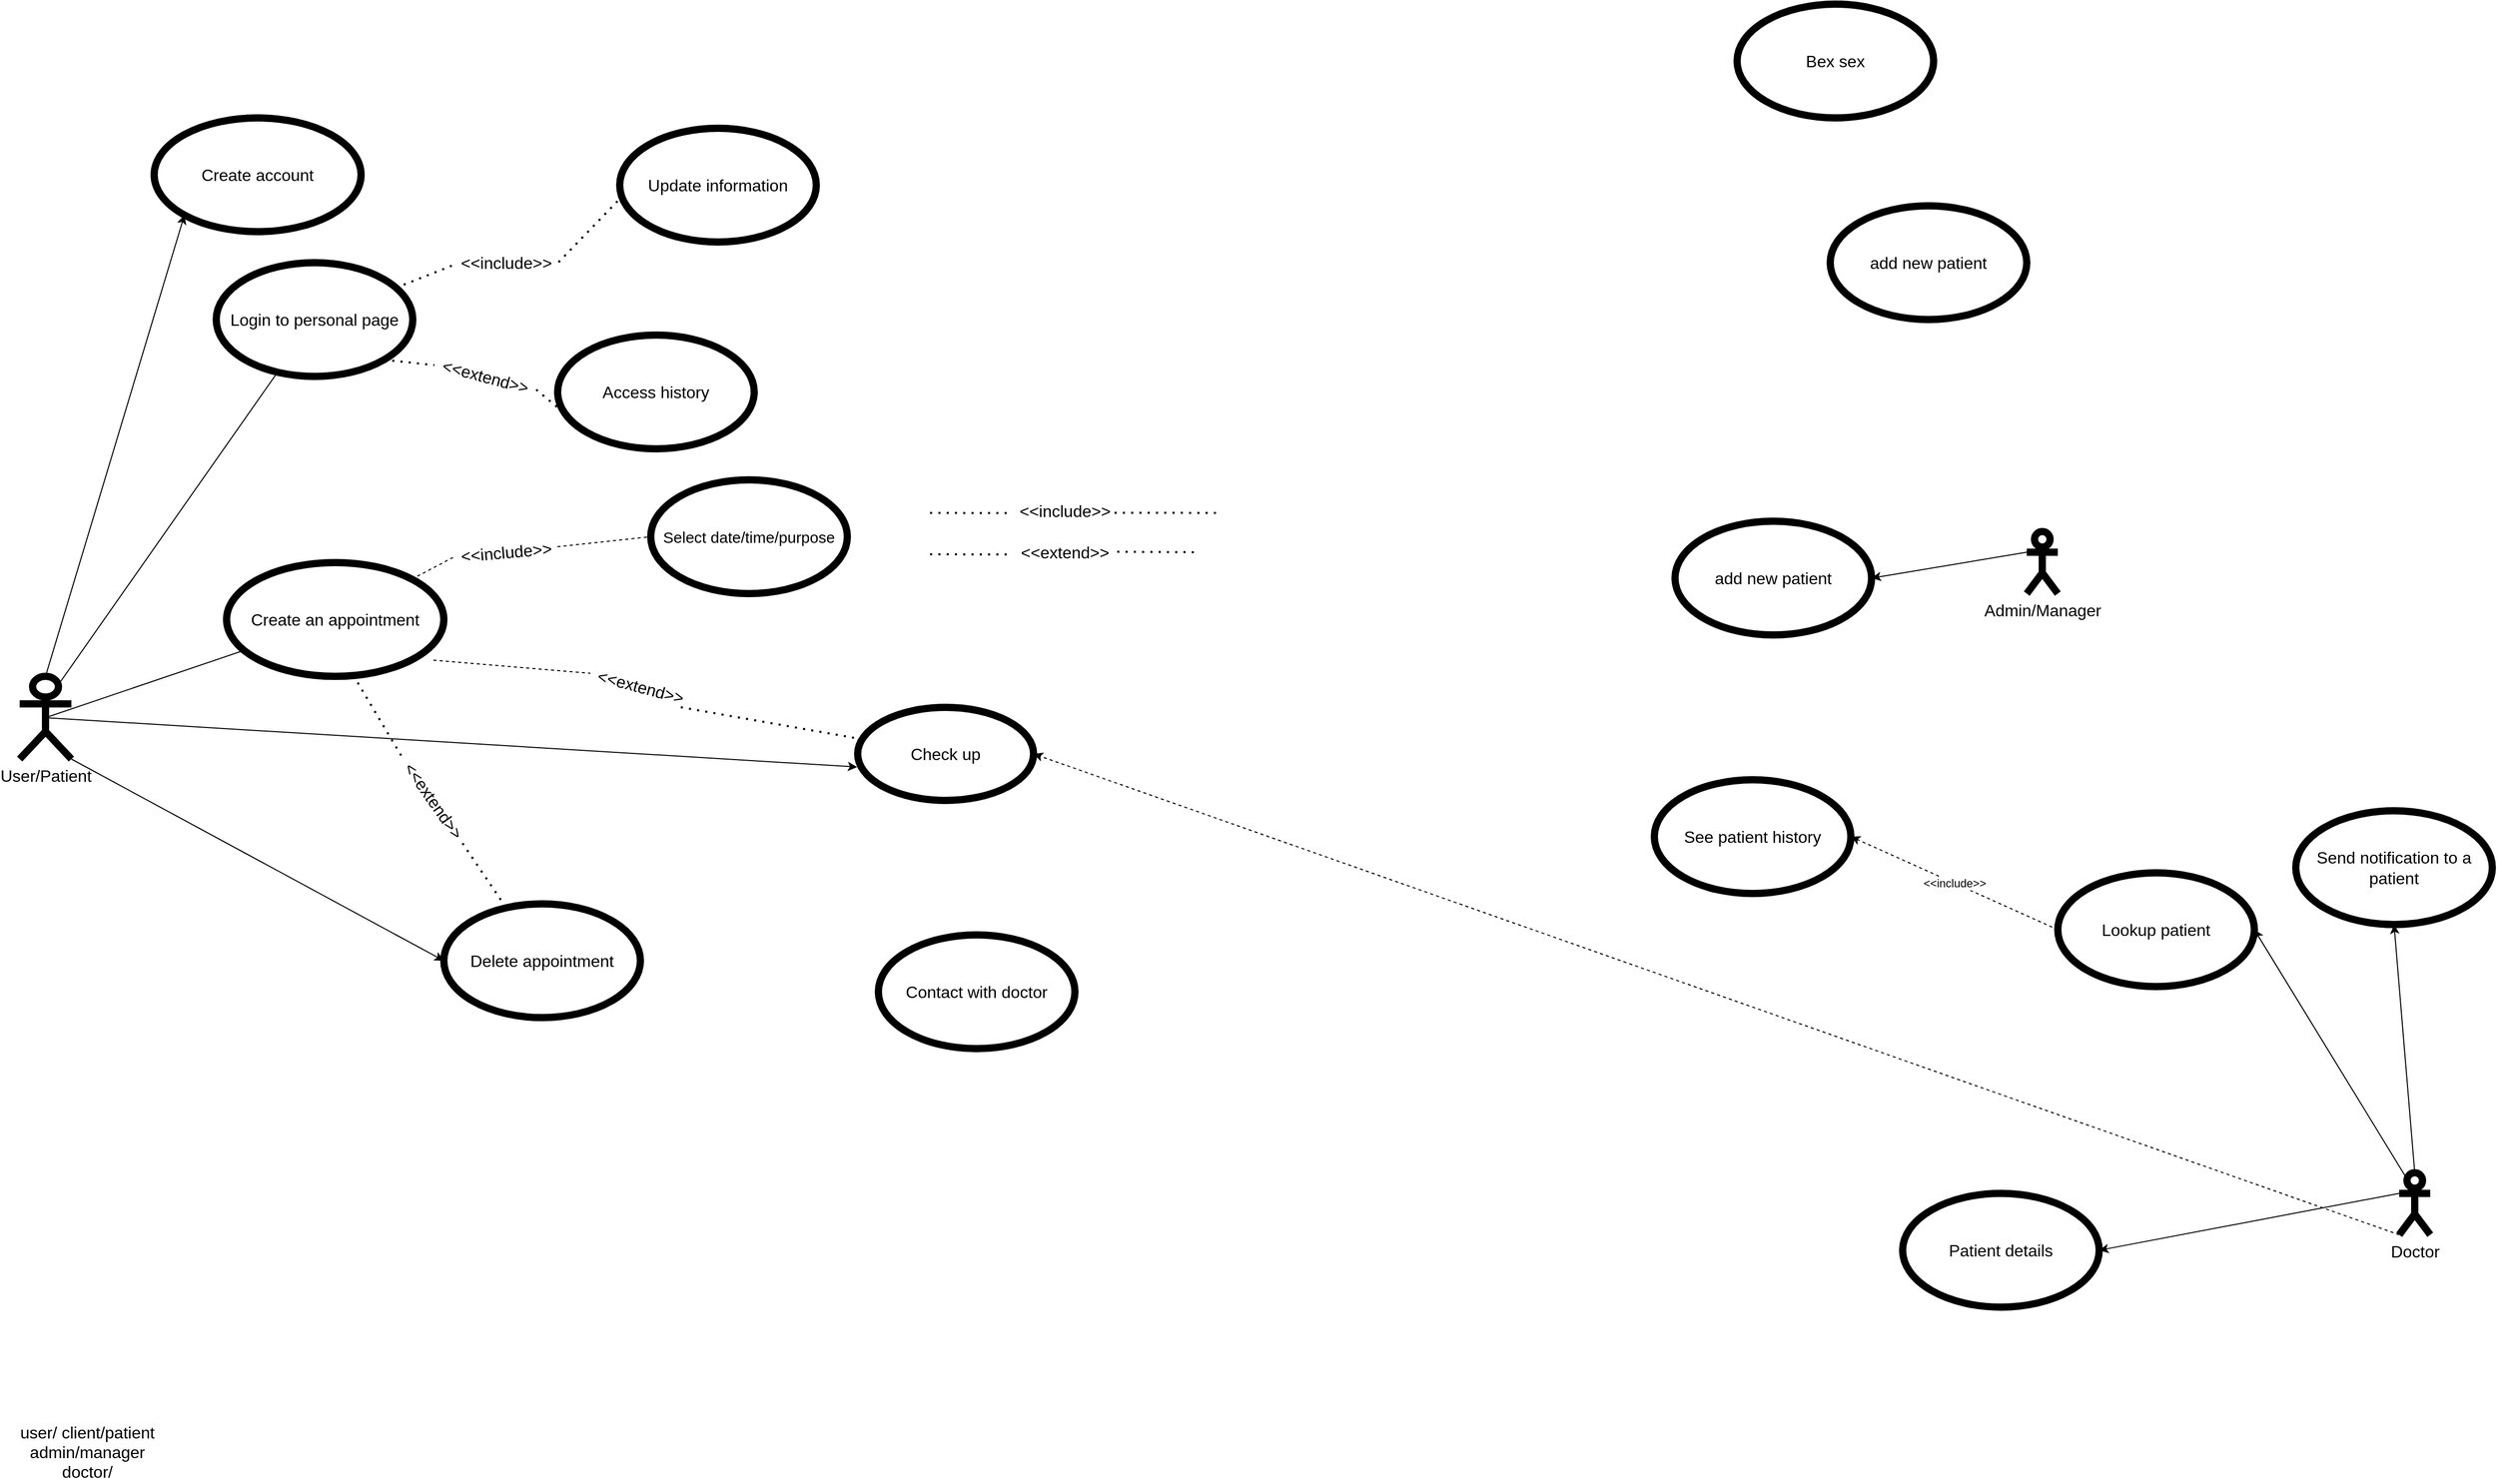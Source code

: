 <mxfile>
    <diagram id="K2-sKBXHWjVMKEcbc7tX" name="Page-1">
        <mxGraphModel dx="1223" dy="2157" grid="1" gridSize="10" guides="1" tooltips="1" connect="1" arrows="1" fold="1" page="1" pageScale="1" pageWidth="1600" pageHeight="1200" math="0" shadow="0">
            <root>
                <mxCell id="0"/>
                <mxCell id="1" parent="0"/>
                <mxCell id="7" value="&lt;font style=&quot;font-size: 16px&quot;&gt;Create account&lt;/font&gt;" style="ellipse;whiteSpace=wrap;html=1;fontSize=15;strokeWidth=7;" parent="1" vertex="1">
                    <mxGeometry x="190" y="-230" width="200" height="110" as="geometry"/>
                </mxCell>
                <mxCell id="9" value="&lt;font style=&quot;font-size: 16px&quot;&gt;Delete appointment&lt;/font&gt;" style="ellipse;whiteSpace=wrap;html=1;fontSize=15;strokeWidth=7;" parent="1" vertex="1">
                    <mxGeometry x="470" y="530" width="190" height="110" as="geometry"/>
                </mxCell>
                <mxCell id="11" value="&lt;font style=&quot;font-size: 16px&quot;&gt;Patient details&lt;/font&gt;" style="ellipse;whiteSpace=wrap;html=1;fontSize=15;strokeWidth=7;" parent="1" vertex="1">
                    <mxGeometry x="1880" y="810" width="190" height="110" as="geometry"/>
                </mxCell>
                <mxCell id="12" value="user/ client/patient&lt;br&gt;admin/manager&lt;br&gt;doctor/" style="text;html=1;align=center;verticalAlign=middle;resizable=0;points=[];autosize=1;strokeColor=none;fillColor=none;fontSize=16;" parent="1" vertex="1">
                    <mxGeometry x="50" y="1030" width="150" height="60" as="geometry"/>
                </mxCell>
                <mxCell id="13" value="User/Patient" style="shape=umlActor;verticalLabelPosition=bottom;verticalAlign=top;html=1;outlineConnect=0;fontSize=16;strokeWidth=7;" parent="1" vertex="1">
                    <mxGeometry x="60" y="310" width="50" height="80" as="geometry"/>
                </mxCell>
                <mxCell id="28" style="edgeStyle=none;html=1;exitX=0;exitY=0.333;exitDx=0;exitDy=0;exitPerimeter=0;entryX=1;entryY=0.5;entryDx=0;entryDy=0;" parent="1" source="14" target="11" edge="1">
                    <mxGeometry relative="1" as="geometry"/>
                </mxCell>
                <mxCell id="37" style="edgeStyle=none;html=1;exitX=0.25;exitY=0.1;exitDx=0;exitDy=0;exitPerimeter=0;entryX=1;entryY=0.5;entryDx=0;entryDy=0;" parent="1" source="14" target="36" edge="1">
                    <mxGeometry relative="1" as="geometry"/>
                </mxCell>
                <mxCell id="39" style="edgeStyle=none;html=1;exitX=0.5;exitY=0;exitDx=0;exitDy=0;exitPerimeter=0;entryX=0.5;entryY=1;entryDx=0;entryDy=0;" parent="1" source="14" target="38" edge="1">
                    <mxGeometry relative="1" as="geometry"/>
                </mxCell>
                <mxCell id="73" style="edgeStyle=none;html=1;exitX=0;exitY=1;exitDx=0;exitDy=0;exitPerimeter=0;entryX=1;entryY=0.5;entryDx=0;entryDy=0;dashed=1;strokeColor=default;strokeWidth=1;" parent="1" source="14" target="43" edge="1">
                    <mxGeometry relative="1" as="geometry"/>
                </mxCell>
                <mxCell id="14" value="Doctor" style="shape=umlActor;verticalLabelPosition=bottom;verticalAlign=top;html=1;outlineConnect=0;fontSize=16;strokeWidth=7;" parent="1" vertex="1">
                    <mxGeometry x="2360" y="790" width="30" height="60" as="geometry"/>
                </mxCell>
                <mxCell id="27" style="edgeStyle=none;html=1;exitX=0;exitY=0.333;exitDx=0;exitDy=0;exitPerimeter=0;entryX=1;entryY=0.5;entryDx=0;entryDy=0;" parent="1" source="15" target="26" edge="1">
                    <mxGeometry relative="1" as="geometry"/>
                </mxCell>
                <mxCell id="15" value="Admin/Manager" style="shape=umlActor;verticalLabelPosition=bottom;verticalAlign=top;html=1;outlineConnect=0;fontSize=16;strokeWidth=7;" parent="1" vertex="1">
                    <mxGeometry x="2000" y="170" width="30" height="60" as="geometry"/>
                </mxCell>
                <mxCell id="16" value="&lt;font style=&quot;font-size: 16px&quot;&gt;Create an appointment&lt;/font&gt;" style="ellipse;whiteSpace=wrap;html=1;fontSize=15;strokeWidth=7;" parent="1" vertex="1">
                    <mxGeometry x="260" y="200" width="210" height="110" as="geometry"/>
                </mxCell>
                <mxCell id="23" value="&lt;font style=&quot;font-size: 16px&quot;&gt;Login to personal page&lt;/font&gt;" style="ellipse;whiteSpace=wrap;html=1;fontSize=15;strokeWidth=7;" parent="1" vertex="1">
                    <mxGeometry x="250" y="-90" width="190" height="110" as="geometry"/>
                </mxCell>
                <mxCell id="24" value="&lt;font style=&quot;font-size: 16px&quot;&gt;Contact with doctor&lt;/font&gt;" style="ellipse;whiteSpace=wrap;html=1;fontSize=15;strokeWidth=7;" parent="1" vertex="1">
                    <mxGeometry x="890" y="560" width="190" height="110" as="geometry"/>
                </mxCell>
                <mxCell id="25" value="&lt;font style=&quot;font-size: 16px&quot;&gt;Update information&lt;/font&gt;" style="ellipse;whiteSpace=wrap;html=1;fontSize=15;strokeWidth=7;" parent="1" vertex="1">
                    <mxGeometry x="640" y="-220" width="190" height="110" as="geometry"/>
                </mxCell>
                <mxCell id="26" value="&lt;span style=&quot;font-size: 16px&quot;&gt;add new patient&lt;br&gt;&lt;/span&gt;" style="ellipse;whiteSpace=wrap;html=1;fontSize=15;strokeWidth=7;" parent="1" vertex="1">
                    <mxGeometry x="1660" y="160" width="190" height="110" as="geometry"/>
                </mxCell>
                <mxCell id="29" value="" style="endArrow=none;dashed=1;html=1;fontSize=16;entryX=0;entryY=0.5;entryDx=0;entryDy=0;startArrow=none;" parent="1" source="31" target="30" edge="1">
                    <mxGeometry width="50" height="50" relative="1" as="geometry">
                        <mxPoint x="480" y="355" as="sourcePoint"/>
                        <mxPoint x="550.711" y="305" as="targetPoint"/>
                    </mxGeometry>
                </mxCell>
                <mxCell id="30" value="Select date/time/purpose" style="ellipse;whiteSpace=wrap;html=1;fontSize=15;strokeWidth=7;" parent="1" vertex="1">
                    <mxGeometry x="670" y="120" width="190" height="110" as="geometry"/>
                </mxCell>
                <mxCell id="31" value="&amp;lt;&amp;lt;include&amp;gt;&amp;gt;" style="text;html=1;resizable=0;autosize=1;align=center;verticalAlign=middle;points=[];fillColor=none;strokeColor=none;rounded=0;fontSize=16;rotation=-5;" parent="1" vertex="1">
                    <mxGeometry x="480" y="180" width="100" height="20" as="geometry"/>
                </mxCell>
                <mxCell id="33" value="" style="endArrow=none;dashed=1;html=1;fontSize=16;entryX=0;entryY=0.5;entryDx=0;entryDy=0;" parent="1" source="16" target="31" edge="1">
                    <mxGeometry width="50" height="50" relative="1" as="geometry">
                        <mxPoint x="479.236" y="298.376" as="sourcePoint"/>
                        <mxPoint x="690.0" y="285" as="targetPoint"/>
                    </mxGeometry>
                </mxCell>
                <mxCell id="57" value="&amp;lt;&amp;lt;include&amp;gt;&amp;gt;" style="edgeStyle=none;html=1;exitX=0;exitY=0.5;exitDx=0;exitDy=0;entryX=1;entryY=0.5;entryDx=0;entryDy=0;strokeColor=default;dashed=1;strokeWidth=1;" parent="1" source="36" target="56" edge="1">
                    <mxGeometry relative="1" as="geometry"/>
                </mxCell>
                <mxCell id="36" value="&lt;font style=&quot;font-size: 16px&quot;&gt;Lookup patient&lt;/font&gt;" style="ellipse;whiteSpace=wrap;html=1;fontSize=15;strokeWidth=7;" parent="1" vertex="1">
                    <mxGeometry x="2030" y="500" width="190" height="110" as="geometry"/>
                </mxCell>
                <mxCell id="62" value="&amp;lt;&amp;lt;include&amp;gt;&amp;gt;" style="text;html=1;resizable=0;autosize=1;align=center;verticalAlign=middle;points=[];fillColor=none;strokeColor=none;rounded=0;fontSize=16;rotation=0;" parent="1" vertex="1">
                    <mxGeometry x="480" y="-100" width="100" height="20" as="geometry"/>
                </mxCell>
                <mxCell id="38" value="&lt;font style=&quot;font-size: 16px&quot;&gt;Send notification to a patient&lt;/font&gt;" style="ellipse;whiteSpace=wrap;html=1;fontSize=15;strokeWidth=7;" parent="1" vertex="1">
                    <mxGeometry x="2260" y="440" width="190" height="110" as="geometry"/>
                </mxCell>
                <mxCell id="63" value="" style="endArrow=none;dashed=1;html=1;dashPattern=1 3;strokeWidth=2;fontSize=16;entryX=-0.003;entryY=0.608;entryDx=0;entryDy=0;entryPerimeter=0;" parent="1" source="23" target="62" edge="1">
                    <mxGeometry width="50" height="50" relative="1" as="geometry">
                        <mxPoint x="960" y="172" as="sourcePoint"/>
                        <mxPoint x="740" y="220" as="targetPoint"/>
                    </mxGeometry>
                </mxCell>
                <mxCell id="40" value="" style="endArrow=classic;html=1;fontSize=16;entryX=0;entryY=1;entryDx=0;entryDy=0;exitX=0.5;exitY=0;exitDx=0;exitDy=0;exitPerimeter=0;" parent="1" source="13" target="7" edge="1">
                    <mxGeometry width="50" height="50" relative="1" as="geometry">
                        <mxPoint x="440" y="380" as="sourcePoint"/>
                        <mxPoint x="490" y="330" as="targetPoint"/>
                    </mxGeometry>
                </mxCell>
                <mxCell id="64" value="" style="endArrow=none;dashed=1;html=1;dashPattern=1 3;strokeWidth=2;fontSize=16;exitX=1.009;exitY=0.478;exitDx=0;exitDy=0;exitPerimeter=0;entryX=0.005;entryY=0.612;entryDx=0;entryDy=0;entryPerimeter=0;" parent="1" source="62" target="25" edge="1">
                    <mxGeometry width="50" height="50" relative="1" as="geometry">
                        <mxPoint x="970" y="182" as="sourcePoint"/>
                        <mxPoint x="1220" y="170" as="targetPoint"/>
                    </mxGeometry>
                </mxCell>
                <mxCell id="41" value="" style="endArrow=none;html=1;fontSize=16;exitX=0.75;exitY=0.1;exitDx=0;exitDy=0;exitPerimeter=0;" parent="1" source="13" target="23" edge="1">
                    <mxGeometry width="50" height="50" relative="1" as="geometry">
                        <mxPoint x="770" y="370" as="sourcePoint"/>
                        <mxPoint x="820" y="320" as="targetPoint"/>
                    </mxGeometry>
                </mxCell>
                <mxCell id="65" value="&lt;font style=&quot;font-size: 16px&quot;&gt;Access history&lt;/font&gt;" style="ellipse;whiteSpace=wrap;html=1;fontSize=15;strokeWidth=7;" parent="1" vertex="1">
                    <mxGeometry x="580" y="-20" width="190" height="110" as="geometry"/>
                </mxCell>
                <mxCell id="42" value="" style="endArrow=none;html=1;fontSize=16;exitX=0.5;exitY=0.5;exitDx=0;exitDy=0;exitPerimeter=0;" parent="1" source="13" target="16" edge="1">
                    <mxGeometry width="50" height="50" relative="1" as="geometry">
                        <mxPoint x="780" y="380" as="sourcePoint"/>
                        <mxPoint x="830" y="330" as="targetPoint"/>
                    </mxGeometry>
                </mxCell>
                <mxCell id="66" value="&amp;lt;&amp;lt;extend&amp;gt;&amp;gt;" style="text;html=1;resizable=0;autosize=1;align=center;verticalAlign=middle;points=[];fillColor=none;strokeColor=none;rounded=0;fontSize=16;rotation=0;" parent="1" vertex="1">
                    <mxGeometry x="1020" y="180" width="100" height="20" as="geometry"/>
                </mxCell>
                <mxCell id="43" value="Check up" style="ellipse;whiteSpace=wrap;html=1;fontSize=16;strokeWidth=7;" parent="1" vertex="1">
                    <mxGeometry x="870" y="340" width="170" height="90" as="geometry"/>
                </mxCell>
                <mxCell id="67" value="" style="endArrow=none;dashed=1;html=1;dashPattern=1 3;strokeWidth=2;fontSize=16;entryX=-0.003;entryY=0.608;entryDx=0;entryDy=0;entryPerimeter=0;" parent="1" target="66" edge="1">
                    <mxGeometry width="50" height="50" relative="1" as="geometry">
                        <mxPoint x="940" y="192" as="sourcePoint"/>
                        <mxPoint x="720" y="240" as="targetPoint"/>
                    </mxGeometry>
                </mxCell>
                <mxCell id="44" value="&amp;lt;&amp;lt;extend&amp;gt;&amp;gt;" style="text;html=1;resizable=0;autosize=1;align=center;verticalAlign=middle;points=[];fillColor=none;strokeColor=none;rounded=0;fontSize=16;rotation=15;" parent="1" vertex="1">
                    <mxGeometry x="610" y="310" width="100" height="20" as="geometry"/>
                </mxCell>
                <mxCell id="68" value="" style="endArrow=none;dashed=1;html=1;dashPattern=1 3;strokeWidth=2;fontSize=16;exitX=1.009;exitY=0.478;exitDx=0;exitDy=0;exitPerimeter=0;" parent="1" source="66" edge="1">
                    <mxGeometry width="50" height="50" relative="1" as="geometry">
                        <mxPoint x="950" y="202" as="sourcePoint"/>
                        <mxPoint x="1200" y="190" as="targetPoint"/>
                    </mxGeometry>
                </mxCell>
                <mxCell id="45" value="" style="endArrow=none;dashed=1;html=1;fontSize=16;entryX=0;entryY=0.5;entryDx=0;entryDy=0;exitX=0.952;exitY=0.858;exitDx=0;exitDy=0;exitPerimeter=0;" parent="1" source="16" target="44" edge="1">
                    <mxGeometry width="50" height="50" relative="1" as="geometry">
                        <mxPoint x="589.999" y="315.99" as="sourcePoint"/>
                        <mxPoint x="840.98" y="385" as="targetPoint"/>
                    </mxGeometry>
                </mxCell>
                <mxCell id="69" value="&amp;lt;&amp;lt;extend&amp;gt;&amp;gt;" style="text;html=1;resizable=0;autosize=1;align=center;verticalAlign=middle;points=[];fillColor=none;strokeColor=none;rounded=0;fontSize=16;rotation=15;" parent="1" vertex="1">
                    <mxGeometry x="460.0" y="10" width="100" height="20" as="geometry"/>
                </mxCell>
                <mxCell id="46" value="" style="endArrow=none;dashed=1;html=1;dashPattern=1 3;strokeWidth=2;fontSize=16;entryX=0.925;entryY=0.956;entryDx=0;entryDy=0;entryPerimeter=0;" parent="1" source="43" target="44" edge="1">
                    <mxGeometry width="50" height="50" relative="1" as="geometry">
                        <mxPoint x="450" y="510" as="sourcePoint"/>
                        <mxPoint x="500" y="460" as="targetPoint"/>
                    </mxGeometry>
                </mxCell>
                <mxCell id="70" value="" style="endArrow=none;dashed=1;html=1;dashPattern=1 3;strokeWidth=2;fontSize=16;entryX=-0.003;entryY=0.608;entryDx=0;entryDy=0;entryPerimeter=0;exitX=1;exitY=1;exitDx=0;exitDy=0;" parent="1" source="23" target="69" edge="1">
                    <mxGeometry width="50" height="50" relative="1" as="geometry">
                        <mxPoint x="305.76" y="33.75" as="sourcePoint"/>
                        <mxPoint x="10.92" y="156.25" as="targetPoint"/>
                    </mxGeometry>
                </mxCell>
                <mxCell id="47" value="&amp;lt;&amp;lt;extend&amp;gt;&amp;gt;" style="text;html=1;resizable=0;autosize=1;align=center;verticalAlign=middle;points=[];fillColor=none;strokeColor=none;rounded=0;fontSize=16;rotation=55;" parent="1" vertex="1">
                    <mxGeometry x="410" y="420" width="100" height="20" as="geometry"/>
                </mxCell>
                <mxCell id="71" value="" style="endArrow=none;dashed=1;html=1;dashPattern=1 3;strokeWidth=2;fontSize=16;exitX=1.009;exitY=0.478;exitDx=0;exitDy=0;exitPerimeter=0;entryX=0.045;entryY=0.702;entryDx=0;entryDy=0;entryPerimeter=0;" parent="1" source="69" target="65" edge="1">
                    <mxGeometry width="50" height="50" relative="1" as="geometry">
                        <mxPoint x="240.92" y="118.25" as="sourcePoint"/>
                        <mxPoint x="424.245" y="103.51" as="targetPoint"/>
                    </mxGeometry>
                </mxCell>
                <mxCell id="50" value="" style="endArrow=none;dashed=1;html=1;dashPattern=1 3;strokeWidth=2;fontSize=16;exitX=0.584;exitY=0.993;exitDx=0;exitDy=0;exitPerimeter=0;entryX=-0.004;entryY=0.547;entryDx=0;entryDy=0;entryPerimeter=0;" parent="1" source="16" target="47" edge="1">
                    <mxGeometry width="50" height="50" relative="1" as="geometry">
                        <mxPoint x="450" y="510" as="sourcePoint"/>
                        <mxPoint x="370" y="410" as="targetPoint"/>
                    </mxGeometry>
                </mxCell>
                <mxCell id="51" value="" style="endArrow=none;dashed=1;html=1;dashPattern=1 3;strokeWidth=2;fontSize=16;" parent="1" source="47" target="9" edge="1">
                    <mxGeometry width="50" height="50" relative="1" as="geometry">
                        <mxPoint x="392.64" y="319.23" as="sourcePoint"/>
                        <mxPoint x="438.752" y="399.209" as="targetPoint"/>
                    </mxGeometry>
                </mxCell>
                <mxCell id="52" value="" style="endArrow=classic;html=1;fontSize=16;entryX=0;entryY=0.5;entryDx=0;entryDy=0;exitX=1;exitY=1;exitDx=0;exitDy=0;exitPerimeter=0;" parent="1" source="13" target="9" edge="1">
                    <mxGeometry width="50" height="50" relative="1" as="geometry">
                        <mxPoint x="450" y="510" as="sourcePoint"/>
                        <mxPoint x="500" y="460" as="targetPoint"/>
                    </mxGeometry>
                </mxCell>
                <mxCell id="54" value="&amp;lt;&amp;lt;include&amp;gt;&amp;gt;" style="text;html=1;resizable=0;autosize=1;align=center;verticalAlign=middle;points=[];fillColor=none;strokeColor=none;rounded=0;fontSize=16;rotation=0;" parent="1" vertex="1">
                    <mxGeometry x="1020" y="140" width="100" height="20" as="geometry"/>
                </mxCell>
                <mxCell id="55" value="" style="endArrow=none;dashed=1;html=1;dashPattern=1 3;strokeWidth=2;fontSize=16;entryX=-0.003;entryY=0.608;entryDx=0;entryDy=0;entryPerimeter=0;" parent="1" target="54" edge="1">
                    <mxGeometry width="50" height="50" relative="1" as="geometry">
                        <mxPoint x="940" y="152" as="sourcePoint"/>
                        <mxPoint x="720" y="200" as="targetPoint"/>
                    </mxGeometry>
                </mxCell>
                <mxCell id="56" value="&lt;span style=&quot;font-size: 16px&quot;&gt;See patient history&lt;/span&gt;" style="ellipse;whiteSpace=wrap;html=1;fontSize=15;strokeWidth=7;" parent="1" vertex="1">
                    <mxGeometry x="1640" y="410" width="190" height="110" as="geometry"/>
                </mxCell>
                <mxCell id="72" value="" style="endArrow=none;dashed=1;html=1;dashPattern=1 3;strokeWidth=2;fontSize=16;exitX=0.983;exitY=0.591;exitDx=0;exitDy=0;exitPerimeter=0;" parent="1" source="54" edge="1">
                    <mxGeometry width="50" height="50" relative="1" as="geometry">
                        <mxPoint x="1130.9" y="199.56" as="sourcePoint"/>
                        <mxPoint x="1220" y="152" as="targetPoint"/>
                    </mxGeometry>
                </mxCell>
                <mxCell id="53" value="" style="endArrow=classic;html=1;fontSize=16;exitX=0.5;exitY=0.5;exitDx=0;exitDy=0;exitPerimeter=0;entryX=-0.003;entryY=0.641;entryDx=0;entryDy=0;entryPerimeter=0;" parent="1" source="13" target="43" edge="1">
                    <mxGeometry width="50" height="50" relative="1" as="geometry">
                        <mxPoint x="450" y="460" as="sourcePoint"/>
                        <mxPoint x="500" y="410" as="targetPoint"/>
                    </mxGeometry>
                </mxCell>
                <mxCell id="74" value="&lt;span style=&quot;font-size: 16px&quot;&gt;add new patient&lt;br&gt;&lt;/span&gt;" style="ellipse;whiteSpace=wrap;html=1;fontSize=15;strokeWidth=7;" parent="1" vertex="1">
                    <mxGeometry x="1810" y="-145" width="190" height="110" as="geometry"/>
                </mxCell>
                <mxCell id="75" value="&lt;span style=&quot;font-size: 16px&quot;&gt;Bex sex&lt;br&gt;&lt;/span&gt;" style="ellipse;whiteSpace=wrap;html=1;fontSize=15;strokeWidth=7;" vertex="1" parent="1">
                    <mxGeometry x="1720" y="-340" width="190" height="110" as="geometry"/>
                </mxCell>
            </root>
        </mxGraphModel>
    </diagram>
</mxfile>